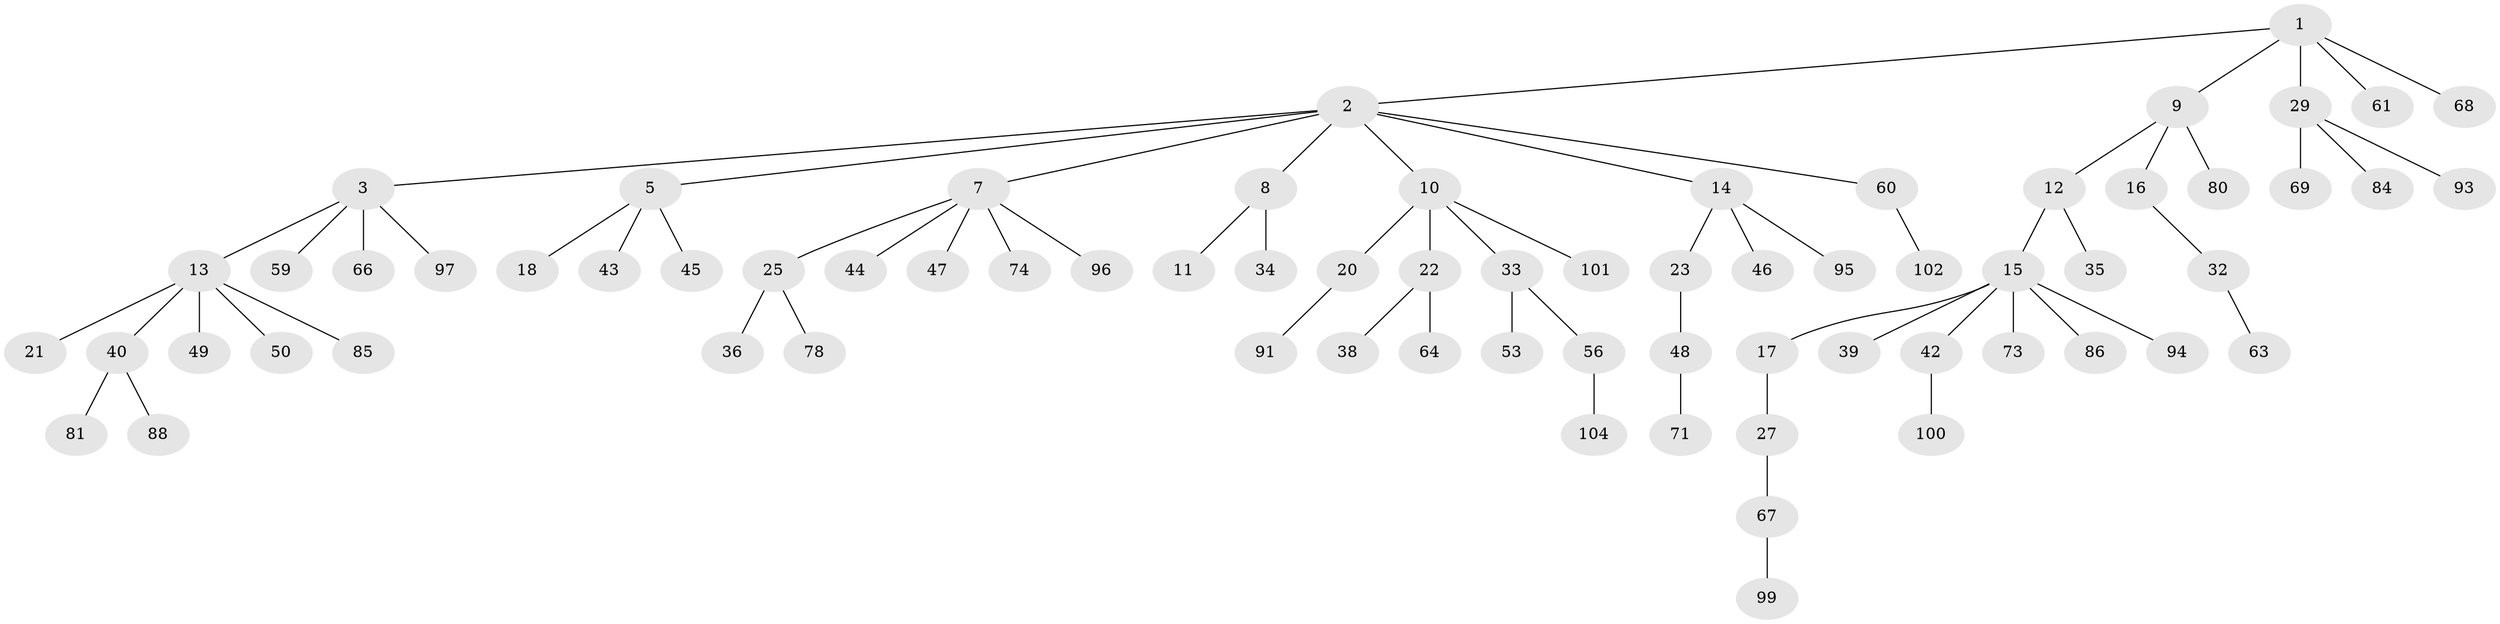 // Generated by graph-tools (version 1.1) at 2025/52/02/27/25 19:52:13]
// undirected, 72 vertices, 71 edges
graph export_dot {
graph [start="1"]
  node [color=gray90,style=filled];
  1 [super="+58"];
  2 [super="+4"];
  3 [super="+28"];
  5 [super="+6"];
  7 [super="+24"];
  8 [super="+83"];
  9 [super="+19"];
  10 [super="+103"];
  11 [super="+37"];
  12;
  13 [super="+30"];
  14 [super="+79"];
  15 [super="+31"];
  16 [super="+26"];
  17;
  18 [super="+76"];
  20 [super="+57"];
  21;
  22;
  23 [super="+41"];
  25 [super="+52"];
  27 [super="+89"];
  29 [super="+54"];
  32 [super="+51"];
  33 [super="+62"];
  34;
  35;
  36;
  38 [super="+77"];
  39 [super="+65"];
  40 [super="+75"];
  42 [super="+92"];
  43 [super="+55"];
  44;
  45;
  46;
  47;
  48;
  49;
  50;
  53 [super="+70"];
  56 [super="+105"];
  59 [super="+82"];
  60;
  61;
  63;
  64 [super="+98"];
  66;
  67 [super="+72"];
  68;
  69;
  71;
  73;
  74;
  78;
  80 [super="+87"];
  81;
  84;
  85 [super="+90"];
  86;
  88;
  91;
  93;
  94;
  95 [super="+106"];
  96;
  97;
  99;
  100;
  101;
  102;
  104;
  1 -- 2;
  1 -- 9;
  1 -- 29;
  1 -- 68;
  1 -- 61;
  2 -- 3;
  2 -- 5;
  2 -- 7;
  2 -- 14;
  2 -- 8;
  2 -- 10;
  2 -- 60;
  3 -- 13;
  3 -- 59;
  3 -- 97;
  3 -- 66;
  5 -- 18;
  5 -- 45;
  5 -- 43;
  7 -- 25;
  7 -- 44;
  7 -- 47;
  7 -- 74;
  7 -- 96;
  8 -- 11;
  8 -- 34;
  9 -- 12;
  9 -- 16;
  9 -- 80;
  10 -- 20;
  10 -- 22;
  10 -- 33;
  10 -- 101;
  12 -- 15;
  12 -- 35;
  13 -- 21;
  13 -- 49;
  13 -- 50;
  13 -- 85;
  13 -- 40;
  14 -- 23;
  14 -- 46;
  14 -- 95;
  15 -- 17;
  15 -- 39;
  15 -- 42;
  15 -- 73;
  15 -- 86;
  15 -- 94;
  16 -- 32;
  17 -- 27;
  20 -- 91;
  22 -- 38;
  22 -- 64;
  23 -- 48;
  25 -- 36;
  25 -- 78;
  27 -- 67;
  29 -- 84;
  29 -- 93;
  29 -- 69;
  32 -- 63;
  33 -- 53;
  33 -- 56;
  40 -- 81;
  40 -- 88;
  42 -- 100;
  48 -- 71;
  56 -- 104;
  60 -- 102;
  67 -- 99;
}

